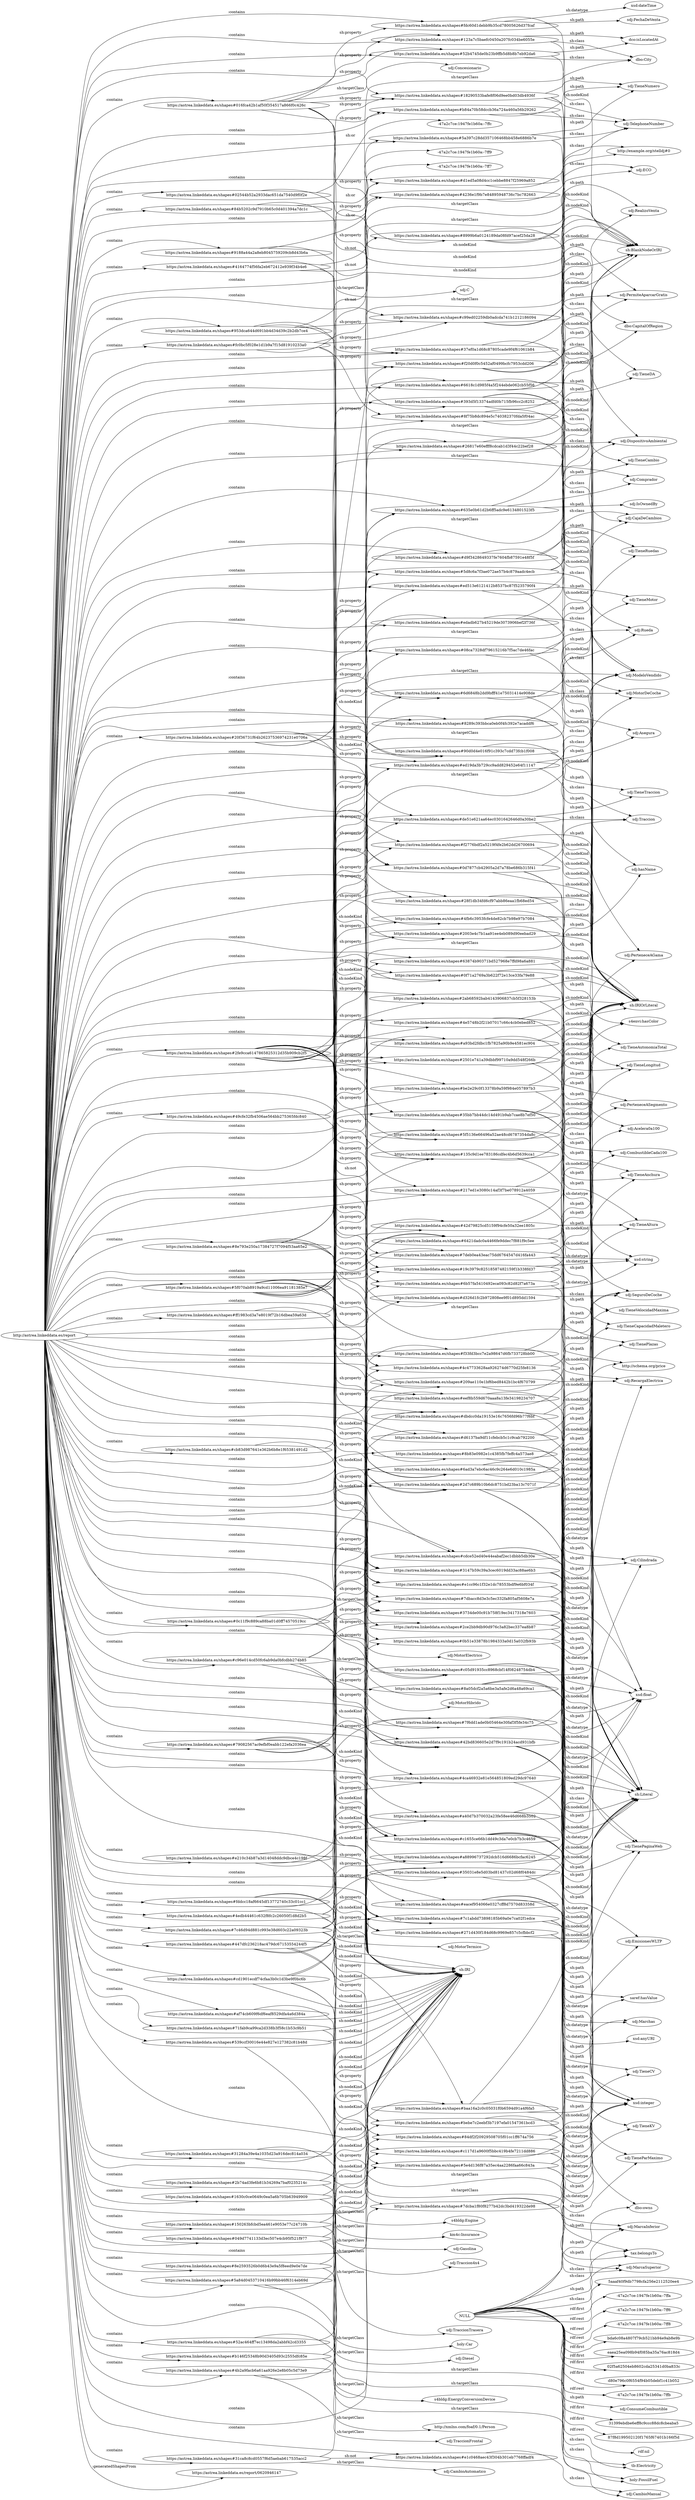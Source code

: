 digraph ar2dtool_diagram { 
rankdir=LR;
size="1501"
	"https://astrea.linkeddata.es/shapes#02544b52a2933dac651da7540d9f0f2e" -> "-47a2c7ce:1947fe1b60a:-7ffc" [ label = "sh:or" ];
	"https://astrea.linkeddata.es/shapes#02544b52a2933dac651da7540d9f0f2e" -> "sh:BlankNodeOrIRI" [ label = "sh:nodeKind" ];
	"https://astrea.linkeddata.es/shapes#016fca42b1af50f354517a866f0c426c" -> "https://astrea.linkeddata.es/shapes#123a7c5baefc0450a207fc034be6055e" [ label = "sh:property" ];
	"https://astrea.linkeddata.es/shapes#016fca42b1af50f354517a866f0c426c" -> "https://astrea.linkeddata.es/shapes#18290533bafe8f06d9ee0bd03db4936f" [ label = "sh:property" ];
	"https://astrea.linkeddata.es/shapes#016fca42b1af50f354517a866f0c426c" -> "https://astrea.linkeddata.es/shapes#393d5f13374adfd0b715fb96cc2c8252" [ label = "sh:property" ];
	"https://astrea.linkeddata.es/shapes#016fca42b1af50f354517a866f0c426c" -> "https://astrea.linkeddata.es/shapes#b84a70b58dccb36a724a460a56b29262" [ label = "sh:property" ];
	"https://astrea.linkeddata.es/shapes#016fca42b1af50f354517a866f0c426c" -> "sh:IRI" [ label = "sh:nodeKind" ];
	"https://astrea.linkeddata.es/shapes#016fca42b1af50f354517a866f0c426c" -> "sdj:Concesionario" [ label = "sh:targetClass" ];
	"https://astrea.linkeddata.es/shapes#016fca42b1af50f354517a866f0c426c" -> "https://astrea.linkeddata.es/shapes#52b4745de0b23b9ffb5d8b8b7eb92da6" [ label = "sh:property" ];
	"https://astrea.linkeddata.es/shapes#016fca42b1af50f354517a866f0c426c" -> "https://astrea.linkeddata.es/shapes#8999b6a0124189da08fd97acef25da28" [ label = "sh:property" ];
	"https://astrea.linkeddata.es/shapes#016fca42b1af50f354517a866f0c426c" -> "https://astrea.linkeddata.es/shapes#fdc60d1debb9b35cd78005626d37fcaf" [ label = "sh:property" ];
	"https://astrea.linkeddata.es/shapes#4c47733628aa926274d6770d25fe8136" -> "sdj:TieneAnchura" [ label = "sh:path" ];
	"https://astrea.linkeddata.es/shapes#4c47733628aa926274d6770d25fe8136" -> "sh:Literal" [ label = "sh:nodeKind" ];
	"https://astrea.linkeddata.es/shapes#4c47733628aa926274d6770d25fe8136" -> "xsd:float" [ label = "sh:datatype" ];
	"https://astrea.linkeddata.es/shapes#c99ed02259db0adcda741b1212186094" -> "sdj:PermiteAparcarGratis" [ label = "sh:path" ];
	"https://astrea.linkeddata.es/shapes#c99ed02259db0adcda741b1212186094" -> "sh:BlankNodeOrIRI" [ label = "sh:nodeKind" ];
	"https://astrea.linkeddata.es/shapes#c99ed02259db0adcda741b1212186094" -> "dbo:CapitalOfRegion" [ label = "sh:class" ];
	"https://astrea.linkeddata.es/shapes#8289c393bbca0eb0f4fc392e7acaddf6" -> "sdj:TieneTraccion" [ label = "sh:path" ];
	"https://astrea.linkeddata.es/shapes#8289c393bbca0eb0f4fc392e7acaddf6" -> "sh:BlankNodeOrIRI" [ label = "sh:nodeKind" ];
	"https://astrea.linkeddata.es/shapes#8289c393bbca0eb0f4fc392e7acaddf6" -> "sdj:Traccion" [ label = "sh:class" ];
	"https://astrea.linkeddata.es/shapes#63874b90371bd527968e7ffd98a6a881" -> "sdj:TieneLongitud" [ label = "sh:path" ];
	"https://astrea.linkeddata.es/shapes#63874b90371bd527968e7ffd98a6a881" -> "sh:IRIOrLiteral" [ label = "sh:nodeKind" ];
	"https://astrea.linkeddata.es/shapes#84b5202c9d7910b65c0d401394a7dc1c" -> "-47a2c7ce:1947fe1b60a:-7ff9" [ label = "sh:or" ];
	"https://astrea.linkeddata.es/shapes#84b5202c9d7910b65c0d401394a7dc1c" -> "sh:BlankNodeOrIRI" [ label = "sh:nodeKind" ];
	"https://astrea.linkeddata.es/shapes#a88996737292dcb516d6686bcfac6245" -> "sdj:TieneKV" [ label = "sh:path" ];
	"https://astrea.linkeddata.es/shapes#a88996737292dcb516d6686bcfac6245" -> "sh:IRIOrLiteral" [ label = "sh:nodeKind" ];
	"https://astrea.linkeddata.es/shapes#08ca7328df79615216b7f5ac7de46fac" -> "sdj:TieneRuedas" [ label = "sh:path" ];
	"https://astrea.linkeddata.es/shapes#08ca7328df79615216b7f5ac7de46fac" -> "sh:IRIOrLiteral" [ label = "sh:nodeKind" ];
	"https://astrea.linkeddata.es/shapes#08ca7328df79615216b7f5ac7de46fac" -> "sdj:Rueda" [ label = "sh:class" ];
	"https://astrea.linkeddata.es/shapes#8b83e0982e1c4385fb7feffc4a573ae8" -> "sdj:TieneAutonomiaTotal" [ label = "sh:path" ];
	"https://astrea.linkeddata.es/shapes#8b83e0982e1c4385fb7feffc4a573ae8" -> "sh:Literal" [ label = "sh:nodeKind" ];
	"https://astrea.linkeddata.es/shapes#8b83e0982e1c4385fb7feffc4a573ae8" -> "xsd:float" [ label = "sh:datatype" ];
	"https://astrea.linkeddata.es/shapes#123a7c5baefc0450a207fc034be6055e" -> "sh:BlankNodeOrIRI" [ label = "sh:nodeKind" ];
	"https://astrea.linkeddata.es/shapes#123a7c5baefc0450a207fc034be6055e" -> "dco:isLocatedAt" [ label = "sh:path" ];
	"https://astrea.linkeddata.es/shapes#123a7c5baefc0450a207fc034be6055e" -> "dbo:City" [ label = "sh:class" ];
	"https://astrea.linkeddata.es/shapes#90d0d4e016f91c393c7cdd73fcb1f008" -> "sdj:hasName" [ label = "sh:path" ];
	"https://astrea.linkeddata.es/shapes#90d0d4e016f91c393c7cdd73fcb1f008" -> "sh:IRIOrLiteral" [ label = "sh:nodeKind" ];
	"https://astrea.linkeddata.es/shapes#2501e741a39dbbf99710a9dd548f266b" -> "sdj:TieneAnchura" [ label = "sh:path" ];
	"https://astrea.linkeddata.es/shapes#2501e741a39dbbf99710a9dd548f266b" -> "sh:IRIOrLiteral" [ label = "sh:nodeKind" ];
	"https://astrea.linkeddata.es/shapes#5f070ab8919a9cd11006ea91181385e7" -> "https://astrea.linkeddata.es/shapes#a93bd2fdbc1fb7825a90b9e4581ec904" [ label = "sh:property" ];
	"https://astrea.linkeddata.es/shapes#5f070ab8919a9cd11006ea91181385e7" -> "https://astrea.linkeddata.es/shapes#2d7c689b10b6dc8751bd23ba13c7071f" [ label = "sh:property" ];
	"https://astrea.linkeddata.es/shapes#5f070ab8919a9cd11006ea91181385e7" -> "https://astrea.linkeddata.es/shapes#6ad3a7ebc6ac46c9c264e6d010c1985a" [ label = "sh:property" ];
	"https://astrea.linkeddata.es/shapes#5f070ab8919a9cd11006ea91181385e7" -> "https://astrea.linkeddata.es/shapes#42d79825cd5159f94cfe50a32ee1805c" [ label = "sh:property" ];
	"https://astrea.linkeddata.es/shapes#5f070ab8919a9cd11006ea91181385e7" -> "sh:IRI" [ label = "sh:nodeKind" ];
	"https://astrea.linkeddata.es/shapes#5f070ab8919a9cd11006ea91181385e7" -> "https://astrea.linkeddata.es/shapes#63874b90371bd527968e7ffd98a6a881" [ label = "sh:property" ];
	"https://astrea.linkeddata.es/shapes#5f070ab8919a9cd11006ea91181385e7" -> "https://astrea.linkeddata.es/shapes#4c47733628aa926274d6770d25fe8136" [ label = "sh:property" ];
	"https://astrea.linkeddata.es/shapes#5f070ab8919a9cd11006ea91181385e7" -> "sdj:Rueda" [ label = "sh:targetClass" ];
	"https://astrea.linkeddata.es/shapes#4fb6c3953fcfe4de82cb7b98e97b7084" -> "sdj:TieneAutonomiaTotal" [ label = "sh:path" ];
	"https://astrea.linkeddata.es/shapes#4fb6c3953fcfe4de82cb7b98e97b7084" -> "sh:IRIOrLiteral" [ label = "sh:nodeKind" ];
	"https://astrea.linkeddata.es/shapes#af74cb609f6df6eaf8529dfa4a6d384a" -> "s4bldg:Engine" [ label = "sh:targetClass" ];
	"https://astrea.linkeddata.es/shapes#af74cb609f6df6eaf8529dfa4a6d384a" -> "sh:IRI" [ label = "sh:nodeKind" ];
	"https://astrea.linkeddata.es/shapes#edadb627b45219de3073906bef2f736f" -> "sdj:Asegura" [ label = "sh:path" ];
	"https://astrea.linkeddata.es/shapes#edadb627b45219de3073906bef2f736f" -> "sh:BlankNodeOrIRI" [ label = "sh:nodeKind" ];
	"https://astrea.linkeddata.es/shapes#edadb627b45219de3073906bef2f736f" -> "sdj:ModeloVendido" [ label = "sh:class" ];
	"https://astrea.linkeddata.es/shapes#8f75b8dc894e5c740382370fda5f04ac" -> "sdj:PermiteAparcarGratis" [ label = "sh:path" ];
	"https://astrea.linkeddata.es/shapes#8f75b8dc894e5c740382370fda5f04ac" -> "sh:IRIOrLiteral" [ label = "sh:nodeKind" ];
	"https://astrea.linkeddata.es/shapes#eef8b559d670aaa8a13fe34198234707" -> "sdj:Cilindrada" [ label = "sh:path" ];
	"https://astrea.linkeddata.es/shapes#eef8b559d670aaa8a13fe34198234707" -> "sh:IRIOrLiteral" [ label = "sh:nodeKind" ];
	"https://astrea.linkeddata.es/shapes#28f1db34fd6cf97abb86eaa1fb68ed54" -> "s4envi:hasColor" [ label = "sh:path" ];
	"https://astrea.linkeddata.es/shapes#28f1db34fd6cf97abb86eaa1fb68ed54" -> "sh:IRIOrLiteral" [ label = "sh:nodeKind" ];
	"https://astrea.linkeddata.es/shapes#8e2593526b0d6b43e9a5f8eed9e0e7de" -> "sdj:CambioManual" [ label = "sh:targetClass" ];
	"https://astrea.linkeddata.es/shapes#8e2593526b0d6b43e9a5f8eed9e0e7de" -> "sh:IRI" [ label = "sh:nodeKind" ];
	"https://astrea.linkeddata.es/shapes#217ed1e3080c14af3f7be078912a4059" -> "sdj:TienePlazas" [ label = "sh:path" ];
	"https://astrea.linkeddata.es/shapes#217ed1e3080c14af3f7be078912a4059" -> "sh:IRIOrLiteral" [ label = "sh:nodeKind" ];
	"https://astrea.linkeddata.es/shapes#4236e1f9b7e84895948736c7bc782663" -> "sdj:ECO" [ label = "sh:class" ];
	"https://astrea.linkeddata.es/shapes#79082567ac9efbf0eabb122efa2036ea" -> "https://astrea.linkeddata.es/shapes#0b51e33878b1984333a0d15a032fb93b" [ label = "sh:property" ];
	"https://astrea.linkeddata.es/shapes#79082567ac9efbf0eabb122efa2036ea" -> "sdj:DispositivoAmbiental" [ label = "sh:targetClass" ];
	"https://astrea.linkeddata.es/shapes#79082567ac9efbf0eabb122efa2036ea" -> "sh:IRI" [ label = "sh:nodeKind" ];
	"https://astrea.linkeddata.es/shapes#79082567ac9efbf0eabb122efa2036ea" -> "https://astrea.linkeddata.es/shapes#7c1abdd73898185b69a0e7ca02f1edce" [ label = "sh:property" ];
	"https://astrea.linkeddata.es/shapes#79082567ac9efbf0eabb122efa2036ea" -> "https://astrea.linkeddata.es/shapes#dbdcc0da19153e16c7656fd96b77f6bf" [ label = "sh:property" ];
	"https://astrea.linkeddata.es/shapes#79082567ac9efbf0eabb122efa2036ea" -> "https://astrea.linkeddata.es/shapes#eacef954066e0327cff8d7570d83358d" [ label = "sh:property" ];
	"https://astrea.linkeddata.es/shapes#0d7877cb42905a2d7a78be686b315f41" -> "dbo:owns" [ label = "sh:path" ];
	"https://astrea.linkeddata.es/shapes#0d7877cb42905a2d7a78be686b315f41" -> "sh:IRIOrLiteral" [ label = "sh:nodeKind" ];
	"https://astrea.linkeddata.es/shapes#0d7877cb42905a2d7a78be686b315f41" -> "sdj:SeguroDeCoche" [ label = "sh:class" ];
	"https://astrea.linkeddata.es/shapes#0d7877cb42905a2d7a78be686b315f41" -> "sdj:ModeloVendido" [ label = "sh:class" ];
	"https://astrea.linkeddata.es/shapes#8999b6a0124189da08fd97acef25da28" -> "sdj:RealizoVenta" [ label = "sh:path" ];
	"https://astrea.linkeddata.es/shapes#8999b6a0124189da08fd97acef25da28" -> "sh:BlankNodeOrIRI" [ label = "sh:nodeKind" ];
	"https://astrea.linkeddata.es/shapes#8999b6a0124189da08fd97acef25da28" -> "sdj:ModeloVendido" [ label = "sh:class" ];
	"https://astrea.linkeddata.es/shapes#4ca46932e81e564851809ed29dc97640" -> "sdj:Marchas" [ label = "sh:path" ];
	"https://astrea.linkeddata.es/shapes#4ca46932e81e564851809ed29dc97640" -> "sh:IRIOrLiteral" [ label = "sh:nodeKind" ];
	"https://astrea.linkeddata.es/shapes#1630c0ce0649c0ea5a6b705b63949909" -> "holy:Car" [ label = "sh:targetClass" ];
	"https://astrea.linkeddata.es/shapes#1630c0ce0649c0ea5a6b705b63949909" -> "sh:IRI" [ label = "sh:nodeKind" ];
	"https://astrea.linkeddata.es/shapes#f2776bdf2a5219f4fe2b62dd26700694" -> "sdj:PerteneceAGama" [ label = "sh:path" ];
	"https://astrea.linkeddata.es/shapes#f2776bdf2a5219f4fe2b62dd26700694" -> "sh:IRIOrLiteral" [ label = "sh:nodeKind" ];
	"https://astrea.linkeddata.es/shapes#135c9d1ee783186cdfec4b6d5639cca1" -> "sdj:TieneCapacidadMaletero" [ label = "sh:path" ];
	"https://astrea.linkeddata.es/shapes#135c9d1ee783186cdfec4b6d5639cca1" -> "sh:IRIOrLiteral" [ label = "sh:nodeKind" ];
	"https://astrea.linkeddata.es/shapes#be2e29c0f13378b9a59f984e057897b3" -> "sdj:TieneAltura" [ label = "sh:path" ];
	"https://astrea.linkeddata.es/shapes#be2e29c0f13378b9a59f984e057897b3" -> "sh:IRIOrLiteral" [ label = "sh:nodeKind" ];
	"https://astrea.linkeddata.es/shapes#f33fd3bcc7e2a98647d6fb733728bb00" -> "sdj:RecargaElectrica" [ label = "sh:path" ];
	"https://astrea.linkeddata.es/shapes#f33fd3bcc7e2a98647d6fb733728bb00" -> "sh:IRIOrLiteral" [ label = "sh:nodeKind" ];
	"https://astrea.linkeddata.es/shapes#d9f3428649337fe7604fb87591e48f5f" -> "sdj:TieneCambio" [ label = "sh:path" ];
	"https://astrea.linkeddata.es/shapes#d9f3428649337fe7604fb87591e48f5f" -> "sh:IRIOrLiteral" [ label = "sh:nodeKind" ];
	"https://astrea.linkeddata.es/shapes#d9f3428649337fe7604fb87591e48f5f" -> "sdj:CajaDeCambios" [ label = "sh:class" ];
	"https://astrea.linkeddata.es/shapes#52b4745de0b23b9ffb5d8b8b7eb92da6" -> "dco:isLocatedAt" [ label = "sh:path" ];
	"https://astrea.linkeddata.es/shapes#52b4745de0b23b9ffb5d8b8b7eb92da6" -> "sh:IRIOrLiteral" [ label = "sh:nodeKind" ];
	"https://astrea.linkeddata.es/shapes#52b4745de0b23b9ffb5d8b8b7eb92da6" -> "dbo:City" [ label = "sh:class" ];
	"https://astrea.linkeddata.es/shapes#953dca644d691bb4d34d39c2b2db7ce4" -> "http://example.org/stelldj#0" [ label = "sh:targetClass" ];
	"https://astrea.linkeddata.es/shapes#953dca644d691bb4d34d39c2b2db7ce4" -> "https://astrea.linkeddata.es/shapes#c99ed02259db0adcda741b1212186094" [ label = "sh:property" ];
	"https://astrea.linkeddata.es/shapes#953dca644d691bb4d34d39c2b2db7ce4" -> "https://astrea.linkeddata.es/shapes#37ef0a1d68c87805cade9f4f61061b84" [ label = "sh:property" ];
	"https://astrea.linkeddata.es/shapes#953dca644d691bb4d34d39c2b2db7ce4" -> "sh:IRI" [ label = "sh:nodeKind" ];
	"https://astrea.linkeddata.es/shapes#6618c1d985f4a5f244ebde062cb55f56" -> "sdj:TieneCambio" [ label = "sh:path" ];
	"https://astrea.linkeddata.es/shapes#6618c1d985f4a5f244ebde062cb55f56" -> "sh:BlankNodeOrIRI" [ label = "sh:nodeKind" ];
	"https://astrea.linkeddata.es/shapes#6618c1d985f4a5f244ebde062cb55f56" -> "sdj:CajaDeCambios" [ label = "sh:class" ];
	"https://astrea.linkeddata.es/shapes#5f5136e66496a52ae48cd6787354da8c" -> "sdj:TieneVelocidadMaxima" [ label = "sh:path" ];
	"https://astrea.linkeddata.es/shapes#5f5136e66496a52ae48cd6787354da8c" -> "sh:IRIOrLiteral" [ label = "sh:nodeKind" ];
	"https://astrea.linkeddata.es/shapes#8a05dcf2a5a6be3a5afe2d6a48a69ca1" -> "sdj:TienePlazas" [ label = "sh:path" ];
	"https://astrea.linkeddata.es/shapes#8a05dcf2a5a6be3a5afe2d6a48a69ca1" -> "sh:Literal" [ label = "sh:nodeKind" ];
	"https://astrea.linkeddata.es/shapes#8a05dcf2a5a6be3a5afe2d6a48a69ca1" -> "xsd:integer" [ label = "sh:datatype" ];
	"https://astrea.linkeddata.es/shapes#ed19da3b729cc9add829452e64f11147" -> "sdj:Asegura" [ label = "sh:path" ];
	"https://astrea.linkeddata.es/shapes#ed19da3b729cc9add829452e64f11147" -> "sh:IRIOrLiteral" [ label = "sh:nodeKind" ];
	"https://astrea.linkeddata.es/shapes#ed19da3b729cc9add829452e64f11147" -> "sdj:ModeloVendido" [ label = "sh:class" ];
	"https://astrea.linkeddata.es/shapes#271d430f184d68c9969e857c5cfbbcf2" -> "sh:Literal" [ label = "sh:nodeKind" ];
	"https://astrea.linkeddata.es/shapes#271d430f184d68c9969e857c5cfbbcf2" -> "xsd:integer" [ label = "sh:datatype" ];
	"https://astrea.linkeddata.es/shapes#271d430f184d68c9969e857c5cfbbcf2" -> "saref:hasValue" [ label = "sh:path" ];
	"https://astrea.linkeddata.es/shapes#447dfc236218ac479dc67153554244f5" -> "sdj:MarcaSuperior" [ label = "sh:targetClass" ];
	"https://astrea.linkeddata.es/shapes#447dfc236218ac479dc67153554244f5" -> "https://astrea.linkeddata.es/shapes#2ce2bb9db90d976c3a82bec337ea8b87" [ label = "sh:property" ];
	"https://astrea.linkeddata.es/shapes#447dfc236218ac479dc67153554244f5" -> "https://astrea.linkeddata.es/shapes#7c1abdd73898185b69a0e7ca02f1edce" [ label = "sh:property" ];
	"https://astrea.linkeddata.es/shapes#447dfc236218ac479dc67153554244f5" -> "sh:IRI" [ label = "sh:nodeKind" ];
	"https://astrea.linkeddata.es/shapes#7c1abdd73898185b69a0e7ca02f1edce" -> "sdj:TienePaginaWeb" [ label = "sh:path" ];
	"https://astrea.linkeddata.es/shapes#7c1abdd73898185b69a0e7ca02f1edce" -> "sh:Literal" [ label = "sh:nodeKind" ];
	"https://astrea.linkeddata.es/shapes#7c1abdd73898185b69a0e7ca02f1edce" -> "xsd:anyURI" [ label = "sh:datatype" ];
	"https://astrea.linkeddata.es/shapes#bebe7c2eebf3b7197efa01547361bcd3" -> "sdj:TieneCV" [ label = "sh:path" ];
	"https://astrea.linkeddata.es/shapes#bebe7c2eebf3b7197efa01547361bcd3" -> "sh:Literal" [ label = "sh:nodeKind" ];
	"https://astrea.linkeddata.es/shapes#bebe7c2eebf3b7197efa01547361bcd3" -> "xsd:integer" [ label = "sh:datatype" ];
	"https://astrea.linkeddata.es/shapes#cdce52ed40e44eabaf2ec1dbbb5db30e" -> "sdj:Acelera0a100" [ label = "sh:path" ];
	"https://astrea.linkeddata.es/shapes#cdce52ed40e44eabaf2ec1dbbb5db30e" -> "sh:Literal" [ label = "sh:nodeKind" ];
	"https://astrea.linkeddata.es/shapes#cdce52ed40e44eabaf2ec1dbbb5db30e" -> "xsd:float" [ label = "sh:datatype" ];
	"https://astrea.linkeddata.es/shapes#ed513e6121412b8537bc87f5235790f4" -> "sdj:TieneMotor" [ label = "sh:path" ];
	"https://astrea.linkeddata.es/shapes#ed513e6121412b8537bc87f5235790f4" -> "sh:BlankNodeOrIRI" [ label = "sh:nodeKind" ];
	"https://astrea.linkeddata.es/shapes#ed513e6121412b8537bc87f5235790f4" -> "sdj:MotorDeCoche" [ label = "sh:class" ];
	"https://astrea.linkeddata.es/shapes#a93bd2fdbc1fb7825a90b9e4581ec904" -> "sdj:TieneAnchura" [ label = "sh:path" ];
	"https://astrea.linkeddata.es/shapes#a93bd2fdbc1fb7825a90b9e4581ec904" -> "sh:IRIOrLiteral" [ label = "sh:nodeKind" ];
	"https://astrea.linkeddata.es/shapes#2003e4c7b1aa91ee4eb089d90eebad29" -> "sdj:TieneLongitud" [ label = "sh:path" ];
	"https://astrea.linkeddata.es/shapes#2003e4c7b1aa91ee4eb089d90eebad29" -> "sh:IRIOrLiteral" [ label = "sh:nodeKind" ];
	"https://astrea.linkeddata.es/shapes#b84a70b58dccb36a724a460a56b29262" -> "sdj:TieneNumero" [ label = "sh:path" ];
	"https://astrea.linkeddata.es/shapes#b84a70b58dccb36a724a460a56b29262" -> "sh:IRIOrLiteral" [ label = "sh:nodeKind" ];
	"https://astrea.linkeddata.es/shapes#b84a70b58dccb36a724a460a56b29262" -> "sdj:TelephoneNumber" [ label = "sh:class" ];
	"https://astrea.linkeddata.es/shapes#35bb7bb44dc14d491b9ab7cae8b7ef50" -> "xsd:string" [ label = "sh:datatype" ];
	"https://astrea.linkeddata.es/shapes#35bb7bb44dc14d491b9ab7cae8b7ef50" -> "sdj:hasName" [ label = "sh:path" ];
	"https://astrea.linkeddata.es/shapes#35bb7bb44dc14d491b9ab7cae8b7ef50" -> "sh:Literal" [ label = "sh:nodeKind" ];
	"https://astrea.linkeddata.es/shapes#c117d1a9600f5bbc419b4fe7211dd886" -> "sdj:TieneParMaximo" [ label = "sh:path" ];
	"https://astrea.linkeddata.es/shapes#c117d1a9600f5bbc419b4fe7211dd886" -> "sh:Literal" [ label = "sh:nodeKind" ];
	"https://astrea.linkeddata.es/shapes#c117d1a9600f5bbc419b4fe7211dd886" -> "xsd:integer" [ label = "sh:datatype" ];
	"https://astrea.linkeddata.es/shapes#eacef954066e0327cff8d7570d83358d" -> "sdj:EmisionesWLTP" [ label = "sh:path" ];
	"https://astrea.linkeddata.es/shapes#eacef954066e0327cff8d7570d83358d" -> "sh:Literal" [ label = "sh:nodeKind" ];
	"https://astrea.linkeddata.es/shapes#eacef954066e0327cff8d7570d83358d" -> "xsd:integer" [ label = "sh:datatype" ];
	"https://astrea.linkeddata.es/shapes#049d7741133d3ec507e4cb95f521f977" -> "tb:Electricity" [ label = "sh:targetClass" ];
	"https://astrea.linkeddata.es/shapes#049d7741133d3ec507e4cb95f521f977" -> "sh:IRI" [ label = "sh:nodeKind" ];
	"https://astrea.linkeddata.es/shapes#e1cc96c1f32e1dc78553bdf9e6bf034f" -> "xsd:float" [ label = "sh:datatype" ];
	"https://astrea.linkeddata.es/shapes#e1cc96c1f32e1dc78553bdf9e6bf034f" -> "sh:Literal" [ label = "sh:nodeKind" ];
	"https://astrea.linkeddata.es/shapes#e1cc96c1f32e1dc78553bdf9e6bf034f" -> "http://schema.org/price" [ label = "sh:path" ];
	"https://astrea.linkeddata.es/shapes#635e0b61d2b6ff5adc9e6134801523f5" -> "sdj:IsOwnedBy" [ label = "sh:path" ];
	"https://astrea.linkeddata.es/shapes#635e0b61d2b6ff5adc9e6134801523f5" -> "sdj:Comprador" [ label = "sh:class" ];
	"https://astrea.linkeddata.es/shapes#635e0b61d2b6ff5adc9e6134801523f5" -> "sh:BlankNodeOrIRI" [ label = "sh:nodeKind" ];
	"https://astrea.linkeddata.es/shapes#20f36731f64b26237536974231e0706a" -> "https://astrea.linkeddata.es/shapes#90d0d4e016f91c393c7cdd73fcb1f008" [ label = "sh:property" ];
	"https://astrea.linkeddata.es/shapes#20f36731f64b26237536974231e0706a" -> "https://astrea.linkeddata.es/shapes#5a397c28dd357106468bb458e6886b7e" [ label = "sh:property" ];
	"https://astrea.linkeddata.es/shapes#20f36731f64b26237536974231e0706a" -> "sh:IRI" [ label = "sh:nodeKind" ];
	"https://astrea.linkeddata.es/shapes#20f36731f64b26237536974231e0706a" -> "https://astrea.linkeddata.es/shapes#0d7877cb42905a2d7a78be686b315f41" [ label = "sh:property" ];
	"https://astrea.linkeddata.es/shapes#20f36731f64b26237536974231e0706a" -> "https://astrea.linkeddata.es/shapes#35bb7bb44dc14d491b9ab7cae8b7ef50" [ label = "sh:property" ];
	"https://astrea.linkeddata.es/shapes#20f36731f64b26237536974231e0706a" -> "https://astrea.linkeddata.es/shapes#18290533bafe8f06d9ee0bd03db4936f" [ label = "sh:property" ];
	"https://astrea.linkeddata.es/shapes#20f36731f64b26237536974231e0706a" -> "sdj:Comprador" [ label = "sh:targetClass" ];
	"https://astrea.linkeddata.es/shapes#5a397c28dd357106468bb458e6886b7e" -> "sdj:TieneNumero" [ label = "sh:path" ];
	"https://astrea.linkeddata.es/shapes#5a397c28dd357106468bb458e6886b7e" -> "sh:IRIOrLiteral" [ label = "sh:nodeKind" ];
	"https://astrea.linkeddata.es/shapes#5a397c28dd357106468bb458e6886b7e" -> "sdj:TelephoneNumber" [ label = "sh:class" ];
	"https://astrea.linkeddata.es/shapes#cb83d987641e362b6b8e1f65381491d2" -> "sdj:Traccion" [ label = "sh:targetClass" ];
	"https://astrea.linkeddata.es/shapes#cb83d987641e362b6b8e1f65381491d2" -> "sh:IRI" [ label = "sh:nodeKind" ];
	"https://astrea.linkeddata.es/shapes#71fab9ca99ca2d338b3f58c1b53c9b51" -> "sh:IRI" [ label = "sh:nodeKind" ];
	"https://astrea.linkeddata.es/shapes#71fab9ca99ca2d338b3f58c1b53c9b51" -> "km4c:Insurance" [ label = "sh:targetClass" ];
	"https://astrea.linkeddata.es/shapes#18290533bafe8f06d9ee0bd03db4936f" -> "sh:BlankNodeOrIRI" [ label = "sh:nodeKind" ];
	"https://astrea.linkeddata.es/shapes#18290533bafe8f06d9ee0bd03db4936f" -> "sh:IRIOrLiteral" [ label = "sh:nodeKind" ];
	"https://astrea.linkeddata.es/shapes#18290533bafe8f06d9ee0bd03db4936f" -> "sdj:TieneNumero" [ label = "sh:path" ];
	"https://astrea.linkeddata.es/shapes#18290533bafe8f06d9ee0bd03db4936f" -> "sdj:TelephoneNumber" [ label = "sh:class" ];
	"https://astrea.linkeddata.es/shapes#4164774f56fa2eb672412e939f34b4e6" -> "sdj:C" [ label = "sh:targetClass" ];
	"https://astrea.linkeddata.es/shapes#4164774f56fa2eb672412e939f34b4e6" -> "https://astrea.linkeddata.es/shapes#d1ed5a08d4cc1cebbe8847f25969a852" [ label = "sh:not" ];
	"https://astrea.linkeddata.es/shapes#4164774f56fa2eb672412e939f34b4e6" -> "https://astrea.linkeddata.es/shapes#4236e1f9b7e84895948736c7bc782663" [ label = "sh:not" ];
	"https://astrea.linkeddata.es/shapes#4164774f56fa2eb672412e939f34b4e6" -> "sh:IRI" [ label = "sh:nodeKind" ];
	"https://astrea.linkeddata.es/shapes#4e5748b2f21b07017c66c4cb0ebed852" -> "sdj:CombustibleCada100" [ label = "sh:path" ];
	"https://astrea.linkeddata.es/shapes#4e5748b2f21b07017c66c4cb0ebed852" -> "sh:IRIOrLiteral" [ label = "sh:nodeKind" ];
	"https://astrea.linkeddata.es/shapes#fddcc18af6645df13772740c33c01cc1" -> "sdj:CajaDeCambios" [ label = "sh:targetClass" ];
	"https://astrea.linkeddata.es/shapes#fddcc18af6645df13772740c33c01cc1" -> "https://astrea.linkeddata.es/shapes#4ca46932e81e564851809ed29dc97640" [ label = "sh:property" ];
	"https://astrea.linkeddata.es/shapes#fddcc18af6645df13772740c33c01cc1" -> "https://astrea.linkeddata.es/shapes#baa16a2c0c05031f0b6594d91a4f6fa5" [ label = "sh:property" ];
	"https://astrea.linkeddata.es/shapes#fddcc18af6645df13772740c33c01cc1" -> "sh:IRI" [ label = "sh:nodeKind" ];
	"https://astrea.linkeddata.es/shapes#52ac464ff7ec13498da2abbf42cd3355" -> "holy:FossilFuel" [ label = "sh:targetClass" ];
	"https://astrea.linkeddata.es/shapes#52ac464ff7ec13498da2abbf42cd3355" -> "sh:IRI" [ label = "sh:nodeKind" ];
	"https://astrea.linkeddata.es/shapes#0f71a2769a3b622f72e13ce33fa79e88" -> "sdj:Acelera0a100" [ label = "sh:path" ];
	"https://astrea.linkeddata.es/shapes#0f71a2769a3b622f72e13ce33fa79e88" -> "sh:IRIOrLiteral" [ label = "sh:nodeKind" ];
	"https://astrea.linkeddata.es/shapes#b146f25348b90d3405d93c2555dfc85e" -> "sh:IRI" [ label = "sh:nodeKind" ];
	"https://astrea.linkeddata.es/shapes#b146f25348b90d3405d93c2555dfc85e" -> "http://xmlns.com/foaf/0.1/Person" [ label = "sh:targetClass" ];
	"https://astrea.linkeddata.es/shapes#6421dadc0a4466fe9ddec7f881f9c5ee" -> "http://schema.org/price" [ label = "sh:path" ];
	"https://astrea.linkeddata.es/shapes#6421dadc0a4466fe9ddec7f881f9c5ee" -> "sh:IRIOrLiteral" [ label = "sh:nodeKind" ];
	"https://astrea.linkeddata.es/shapes#d6137ba9df11cfebcb5c1c9cab792200" -> "sdj:Cilindrada" [ label = "sh:path" ];
	"https://astrea.linkeddata.es/shapes#d6137ba9df11cfebcb5c1c9cab792200" -> "sh:IRIOrLiteral" [ label = "sh:nodeKind" ];
	"https://astrea.linkeddata.es/shapes#f20d0f0c5452af0499bcfc7953cdd206" -> "sdj:TieneDA" [ label = "sh:path" ];
	"https://astrea.linkeddata.es/shapes#f20d0f0c5452af0499bcfc7953cdd206" -> "sh:BlankNodeOrIRI" [ label = "sh:nodeKind" ];
	"https://astrea.linkeddata.es/shapes#f20d0f0c5452af0499bcfc7953cdd206" -> "sdj:DispositivoAmbiental" [ label = "sh:class" ];
	"NULL" -> "5aaaf40f9db7798cfa256e2112520ee4" [ label = "rdf:first" ];
	"NULL" -> "tb:Electricity" [ label = "sh:class" ];
	"NULL" -> "-47a2c7ce:1947fe1b60a:-7ff8" [ label = "rdf:rest" ];
	"NULL" -> "dbo:owns" [ label = "sh:path" ];
	"NULL" -> "holy:FossilFuel" [ label = "sh:class" ];
	"NULL" -> "eaea25ea098b94f085ba35a76ac818d4" [ label = "rdf:first" ];
	"NULL" -> "tax:belongsTo" [ label = "sh:path" ];
	"NULL" -> "sdj:ModeloVendido" [ label = "sh:class" ];
	"NULL" -> "02f5a62504eb8602cda25341d0ba833c" [ label = "rdf:first" ];
	"NULL" -> "-47a2c7ce:1947fe1b60a:-7ffb" [ label = "rdf:rest" ];
	"NULL" -> "31399ebdbe6eff8c9ccc88dc8cbeaba5" [ label = "rdf:first" ];
	"NULL" -> "87f8d199502120f1765f67401b166f5d" [ label = "rdf:first" ];
	"NULL" -> "rdf:nil" [ label = "rdf:rest" ];
	"NULL" -> "sdj:MarcaSuperior" [ label = "sh:class" ];
	"NULL" -> "-47a2c7ce:1947fe1b60a:-7ffa" [ label = "rdf:rest" ];
	"NULL" -> "sdj:SeguroDeCoche" [ label = "sh:class" ];
	"NULL" -> "-47a2c7ce:1947fe1b60a:-7ff6" [ label = "rdf:rest" ];
	"NULL" -> "bda6c08a4807f79cb521bb94e9ab8e9b" [ label = "rdf:first" ];
	"NULL" -> "sdj:ConsumeCombustible" [ label = "sh:path" ];
	"NULL" -> "d80e796c0f6554f94b05debf1c41b052" [ label = "rdf:first" ];
	"NULL" -> "sdj:MarcaInferior" [ label = "sh:class" ];
	"https://astrea.linkeddata.es/shapes#5a84d0453710416b99bb46f6314eb69d" -> "s4bldg:EnergyConversionDevice" [ label = "sh:targetClass" ];
	"https://astrea.linkeddata.es/shapes#5a84d0453710416b99bb46f6314eb69d" -> "sh:IRI" [ label = "sh:nodeKind" ];
	"https://astrea.linkeddata.es/shapes#de51e621aa64ec0301642646d0a30be2" -> "sdj:TieneTraccion" [ label = "sh:path" ];
	"https://astrea.linkeddata.es/shapes#de51e621aa64ec0301642646d0a30be2" -> "sh:IRIOrLiteral" [ label = "sh:nodeKind" ];
	"https://astrea.linkeddata.es/shapes#de51e621aa64ec0301642646d0a30be2" -> "sdj:Traccion" [ label = "sh:class" ];
	"https://astrea.linkeddata.es/shapes#7f6dd1ade0b05464e30faf3f5fe34c75" -> "saref:hasValue" [ label = "sh:path" ];
	"https://astrea.linkeddata.es/shapes#7f6dd1ade0b05464e30faf3f5fe34c75" -> "sh:IRIOrLiteral" [ label = "sh:nodeKind" ];
	"https://astrea.linkeddata.es/shapes#6d6848b2dd9bfff41e75031414e908de" -> "sdj:TieneMotor" [ label = "sh:path" ];
	"https://astrea.linkeddata.es/shapes#6d6848b2dd9bfff41e75031414e908de" -> "sh:IRIOrLiteral" [ label = "sh:nodeKind" ];
	"https://astrea.linkeddata.es/shapes#6d6848b2dd9bfff41e75031414e908de" -> "sdj:MotorDeCoche" [ label = "sh:class" ];
	"https://astrea.linkeddata.es/shapes#37ef0a1d68c87805cade9f4f61061b84" -> "sdj:PermiteAparcarGratis" [ label = "sh:path" ];
	"https://astrea.linkeddata.es/shapes#37ef0a1d68c87805cade9f4f61061b84" -> "sh:IRIOrLiteral" [ label = "sh:nodeKind" ];
	"https://astrea.linkeddata.es/shapes#7dcba1f80f8277b42dc3bd419322de98" -> "tax:belongsTo" [ label = "sh:path" ];
	"https://astrea.linkeddata.es/shapes#7dcba1f80f8277b42dc3bd419322de98" -> "sh:IRIOrLiteral" [ label = "sh:nodeKind" ];
	"https://astrea.linkeddata.es/shapes#7dcba1f80f8277b42dc3bd419322de98" -> "sdj:MarcaSuperior" [ label = "sh:class" ];
	"https://astrea.linkeddata.es/shapes#2ab68592bab4143906837cb5f328153b" -> "sdj:PerteneceASegmento" [ label = "sh:path" ];
	"https://astrea.linkeddata.es/shapes#2ab68592bab4143906837cb5f328153b" -> "sh:IRIOrLiteral" [ label = "sh:nodeKind" ];
	"https://astrea.linkeddata.es/shapes#539ccf30016e44e827e127382c81b48d" -> "sdj:Gasolina" [ label = "sh:targetClass" ];
	"https://astrea.linkeddata.es/shapes#539ccf30016e44e827e127382c81b48d" -> "sh:IRI" [ label = "sh:nodeKind" ];
	"https://astrea.linkeddata.es/shapes#31284a39e4a1035d23a916dec814a034" -> "sdj:Traccion4x4" [ label = "sh:targetClass" ];
	"https://astrea.linkeddata.es/shapes#31284a39e4a1035d23a916dec814a034" -> "sh:IRI" [ label = "sh:nodeKind" ];
	"https://astrea.linkeddata.es/shapes#26817e60efff8cdcab1d3f44c22bef28" -> "sdj:TieneDA" [ label = "sh:path" ];
	"https://astrea.linkeddata.es/shapes#26817e60efff8cdcab1d3f44c22bef28" -> "sh:IRIOrLiteral" [ label = "sh:nodeKind" ];
	"https://astrea.linkeddata.es/shapes#26817e60efff8cdcab1d3f44c22bef28" -> "sdj:DispositivoAmbiental" [ label = "sh:class" ];
	"https://astrea.linkeddata.es/shapes#fdc60d1debb9b35cd78005626d37fcaf" -> "sdj:FechaDeVenta" [ label = "sh:path" ];
	"https://astrea.linkeddata.es/shapes#fdc60d1debb9b35cd78005626d37fcaf" -> "sh:Literal" [ label = "sh:nodeKind" ];
	"https://astrea.linkeddata.es/shapes#fdc60d1debb9b35cd78005626d37fcaf" -> "xsd:dateTime" [ label = "sh:datatype" ];
	"https://astrea.linkeddata.es/shapes#6b57fa5410492eca093c82d82f7a673a" -> "sdj:PerteneceAGama" [ label = "sh:path" ];
	"https://astrea.linkeddata.es/shapes#6b57fa5410492eca093c82d82f7a673a" -> "sh:Literal" [ label = "sh:nodeKind" ];
	"https://astrea.linkeddata.es/shapes#6b57fa5410492eca093c82d82f7a673a" -> "xsd:string" [ label = "sh:datatype" ];
	"https://astrea.linkeddata.es/shapes#e210c34b87a3d14048ddc9dbce4c198f" -> "sdj:TelephoneNumber" [ label = "sh:targetClass" ];
	"https://astrea.linkeddata.es/shapes#e210c34b87a3d14048ddc9dbce4c198f" -> "https://astrea.linkeddata.es/shapes#7f6dd1ade0b05464e30faf3f5fe34c75" [ label = "sh:property" ];
	"https://astrea.linkeddata.es/shapes#e210c34b87a3d14048ddc9dbce4c198f" -> "https://astrea.linkeddata.es/shapes#271d430f184d68c9969e857c5cfbbcf2" [ label = "sh:property" ];
	"https://astrea.linkeddata.es/shapes#e210c34b87a3d14048ddc9dbce4c198f" -> "sh:IRI" [ label = "sh:nodeKind" ];
	"https://astrea.linkeddata.es/shapes#35031e8e5d03bd81437c02d68f0484dc" -> "sdj:TieneParMaximo" [ label = "sh:path" ];
	"https://astrea.linkeddata.es/shapes#35031e8e5d03bd81437c02d68f0484dc" -> "sh:IRIOrLiteral" [ label = "sh:nodeKind" ];
	"https://astrea.linkeddata.es/shapes#19c3979c82518587482159f1b338fd37" -> "sdj:PerteneceASegmento" [ label = "sh:path" ];
	"https://astrea.linkeddata.es/shapes#19c3979c82518587482159f1b338fd37" -> "sh:Literal" [ label = "sh:nodeKind" ];
	"https://astrea.linkeddata.es/shapes#19c3979c82518587482159f1b338fd37" -> "xsd:string" [ label = "sh:datatype" ];
	"https://astrea.linkeddata.es/shapes#d326d1fc2b972808ee9f01d895dd1594" -> "sdj:SeguroDeCoche" [ label = "sh:class" ];
	"https://astrea.linkeddata.es/shapes#c05d91935cc8968cbf14f08248754db4" -> "sdj:TieneCapacidadMaletero" [ label = "sh:path" ];
	"https://astrea.linkeddata.es/shapes#c05d91935cc8968cbf14f08248754db4" -> "sh:Literal" [ label = "sh:nodeKind" ];
	"https://astrea.linkeddata.es/shapes#c05d91935cc8968cbf14f08248754db4" -> "xsd:integer" [ label = "sh:datatype" ];
	"https://astrea.linkeddata.es/shapes#2d7c689b10b6dc8751bd23ba13c7071f" -> "sdj:TieneAltura" [ label = "sh:path" ];
	"https://astrea.linkeddata.es/shapes#2d7c689b10b6dc8751bd23ba13c7071f" -> "sh:Literal" [ label = "sh:nodeKind" ];
	"https://astrea.linkeddata.es/shapes#2d7c689b10b6dc8751bd23ba13c7071f" -> "xsd:float" [ label = "sh:datatype" ];
	"https://astrea.linkeddata.es/shapes#ff1983cd3a7e8019f72b16dbea59a63d" -> "dbo:CapitalOfRegion" [ label = "sh:targetClass" ];
	"https://astrea.linkeddata.es/shapes#ff1983cd3a7e8019f72b16dbea59a63d" -> "sh:IRI" [ label = "sh:nodeKind" ];
	"https://astrea.linkeddata.es/shapes#2b74ad3fe6b81b34269a7baf0235214c" -> "sdj:TraccionTrasera" [ label = "sh:targetClass" ];
	"https://astrea.linkeddata.es/shapes#2b74ad3fe6b81b34269a7baf0235214c" -> "sh:IRI" [ label = "sh:nodeKind" ];
	"https://astrea.linkeddata.es/shapes#baa16a2c0c05031f0b6594d91a4f6fa5" -> "sdj:Marchas" [ label = "sh:path" ];
	"https://astrea.linkeddata.es/shapes#baa16a2c0c05031f0b6594d91a4f6fa5" -> "sh:Literal" [ label = "sh:nodeKind" ];
	"https://astrea.linkeddata.es/shapes#baa16a2c0c05031f0b6594d91a4f6fa5" -> "xsd:integer" [ label = "sh:datatype" ];
	"https://astrea.linkeddata.es/shapes#3147b59c39a3cec6019dd33ac88ae6b3" -> "sdj:CombustibleCada100" [ label = "sh:path" ];
	"https://astrea.linkeddata.es/shapes#3147b59c39a3cec6019dd33ac88ae6b3" -> "sh:Literal" [ label = "sh:nodeKind" ];
	"https://astrea.linkeddata.es/shapes#3147b59c39a3cec6019dd33ac88ae6b3" -> "xsd:float" [ label = "sh:datatype" ];
	"https://astrea.linkeddata.es/shapes#e1c0468aec43f304b301eb7768ffadf4" -> "sdj:CambioManual" [ label = "sh:class" ];
	"https://astrea.linkeddata.es/shapes#a40d7b370032a23fe58ee46d668b3502" -> "sdj:TieneCV" [ label = "sh:path" ];
	"https://astrea.linkeddata.es/shapes#a40d7b370032a23fe58ee46d668b3502" -> "sh:IRIOrLiteral" [ label = "sh:nodeKind" ];
	"http://astrea.linkeddata.es/report" -> "https://astrea.linkeddata.es/shapes#447dfc236218ac479dc67153554244f5" [ label = ":contains" ];
	"http://astrea.linkeddata.es/report" -> "https://astrea.linkeddata.es/shapes#6421dadc0a4466fe9ddec7f881f9c5ee" [ label = ":contains" ];
	"http://astrea.linkeddata.es/report" -> "https://astrea.linkeddata.es/shapes#e210c34b87a3d14048ddc9dbce4c198f" [ label = ":contains" ];
	"http://astrea.linkeddata.es/report" -> "https://astrea.linkeddata.es/shapes#baa16a2c0c05031f0b6594d91a4f6fa5" [ label = ":contains" ];
	"http://astrea.linkeddata.es/report" -> "https://astrea.linkeddata.es/shapes#5f070ab8919a9cd11006ea91181385e7" [ label = ":contains" ];
	"http://astrea.linkeddata.es/report" -> "https://astrea.linkeddata.es/shapes#c96e014cd50fc6ab9da0bfcdbb274b85" [ label = ":contains" ];
	"http://astrea.linkeddata.es/report" -> "https://astrea.linkeddata.es/shapes#fdc60d1debb9b35cd78005626d37fcaf" [ label = ":contains" ];
	"http://astrea.linkeddata.es/report" -> "https://astrea.linkeddata.es/shapes#4e5748b2f21b07017c66c4cb0ebed852" [ label = ":contains" ];
	"http://astrea.linkeddata.es/report" -> "https://astrea.linkeddata.es/shapes#cd1901ecdf74cfaa3b0c1d3be9f0bc6b" [ label = ":contains" ];
	"http://astrea.linkeddata.es/report" -> "https://astrea.linkeddata.es/shapes#539ccf30016e44e827e127382c81b48d" [ label = ":contains" ];
	"http://astrea.linkeddata.es/report" -> "https://astrea.linkeddata.es/shapes#28f1db34fd6cf97abb86eaa1fb68ed54" [ label = ":contains" ];
	"http://astrea.linkeddata.es/report" -> "https://astrea.linkeddata.es/shapes#2ab68592bab4143906837cb5f328153b" [ label = ":contains" ];
	"http://astrea.linkeddata.es/report" -> "https://astrea.linkeddata.es/shapes#6d6848b2dd9bfff41e75031414e908de" [ label = ":contains" ];
	"http://astrea.linkeddata.es/report" -> "https://astrea.linkeddata.es/shapes#217ed1e3080c14af3f7be078912a4059" [ label = ":contains" ];
	"http://astrea.linkeddata.es/report" -> "https://astrea.linkeddata.es/shapes#5e4d136f87a35ec4aa2286faa66c843a" [ label = ":contains" ];
	"http://astrea.linkeddata.es/report" -> "https://astrea.linkeddata.es/shapes#209ae110e1bf6bed8442b1bc4f670799" [ label = ":contains" ];
	"http://astrea.linkeddata.es/report" -> "https://astrea.linkeddata.es/shapes#0f71a2769a3b622f72e13ce33fa79e88" [ label = ":contains" ];
	"http://astrea.linkeddata.es/report" -> "https://astrea.linkeddata.es/shapes#8a05dcf2a5a6be3a5afe2d6a48a69ca1" [ label = ":contains" ];
	"http://astrea.linkeddata.es/report" -> "https://astrea.linkeddata.es/shapes#c05d91935cc8968cbf14f08248754db4" [ label = ":contains" ];
	"http://astrea.linkeddata.es/report" -> "https://astrea.linkeddata.es/shapes#8f75b8dc894e5c740382370fda5f04ac" [ label = ":contains" ];
	"http://astrea.linkeddata.es/report" -> "https://astrea.linkeddata.es/shapes#79082567ac9efbf0eabb122efa2036ea" [ label = ":contains" ];
	"http://astrea.linkeddata.es/report" -> "https://astrea.linkeddata.es/shapes#19c3979c82518587482159f1b338fd37" [ label = ":contains" ];
	"http://astrea.linkeddata.es/report" -> "https://astrea.linkeddata.es/shapes#20f36731f64b26237536974231e0706a" [ label = ":contains" ];
	"http://astrea.linkeddata.es/report" -> "https://astrea.linkeddata.es/shapes#e1cc96c1f32e1dc78553bdf9e6bf034f" [ label = ":contains" ];
	"http://astrea.linkeddata.es/report" -> "https://astrea.linkeddata.es/shapes#0c11f9c889ca88ba01d0ff74570519cc" [ label = ":contains" ];
	"http://astrea.linkeddata.es/report" -> "https://astrea.linkeddata.es/shapes#7deb0ea43eac75dd6764547d416fa443" [ label = ":contains" ];
	"http://astrea.linkeddata.es/report" -> "https://astrea.linkeddata.es/shapes#1630c0ce0649c0ea5a6b705b63949909" [ label = ":contains" ];
	"http://astrea.linkeddata.es/report" -> "https://astrea.linkeddata.es/shapes#26817e60efff8cdcab1d3f44c22bef28" [ label = ":contains" ];
	"http://astrea.linkeddata.es/report" -> "https://astrea.linkeddata.es/shapes#c1655ce66b1dd49c3da7e0cb7b3c4659" [ label = ":contains" ];
	"http://astrea.linkeddata.es/report" -> "https://astrea.linkeddata.es/shapes#cb83d987641e362b6b8e1f65381491d2" [ label = ":contains" ];
	"http://astrea.linkeddata.es/report" -> "https://astrea.linkeddata.es/shapes#3147b59c39a3cec6019dd33ac88ae6b3" [ label = ":contains" ];
	"http://astrea.linkeddata.es/report" -> "https://astrea.linkeddata.es/shapes#4c47733628aa926274d6770d25fe8136" [ label = ":contains" ];
	"http://astrea.linkeddata.es/report" -> "https://astrea.linkeddata.es/shapes#71fab9ca99ca2d338b3f58c1b53c9b51" [ label = ":contains" ];
	"http://astrea.linkeddata.es/report" -> "https://astrea.linkeddata.es/shapes#be2e29c0f13378b9a59f984e057897b3" [ label = ":contains" ];
	"http://astrea.linkeddata.es/report" -> "https://astrea.linkeddata.es/shapes#e1c0468aec43f304b301eb7768ffadf4" [ label = ":contains" ];
	"http://astrea.linkeddata.es/report" -> "https://astrea.linkeddata.es/shapes#6b57fa5410492eca093c82d82f7a673a" [ label = ":contains" ];
	"http://astrea.linkeddata.es/report" -> "https://astrea.linkeddata.es/shapes#7dbacc8d3e3c5ec332fa805af5608e7a" [ label = ":contains" ];
	"http://astrea.linkeddata.es/report" -> "https://astrea.linkeddata.es/shapes#ff1983cd3a7e8019f72b16dbea59a63d" [ label = ":contains" ];
	"http://astrea.linkeddata.es/report" -> "https://astrea.linkeddata.es/shapes#02544b52a2933dac651da7540d9f0f2e" [ label = ":contains" ];
	"http://astrea.linkeddata.es/report" -> "https://astrea.linkeddata.es/shapes#5d8c6a7f3ae072ae57b4c879aadc4ecb" [ label = ":contains" ];
	"http://astrea.linkeddata.es/report" -> "https://astrea.linkeddata.es/shapes#d1ed5a08d4cc1cebbe8847f25969a852" [ label = ":contains" ];
	"http://astrea.linkeddata.es/report" -> "https://astrea.linkeddata.es/shapes#7c1abdd73898185b69a0e7ca02f1edce" [ label = ":contains" ];
	"http://astrea.linkeddata.es/report" -> "https://astrea.linkeddata.es/shapes#f20d0f0c5452af0499bcfc7953cdd206" [ label = ":contains" ];
	"http://astrea.linkeddata.es/report" -> "https://astrea.linkeddata.es/shapes#8b83e0982e1c4385fb7feffc4a573ae8" [ label = ":contains" ];
	"http://astrea.linkeddata.es/report" -> "https://astrea.linkeddata.es/shapes#7dcba1f80f8277b42dc3bd419322de98" [ label = ":contains" ];
	"http://astrea.linkeddata.es/report" -> "https://astrea.linkeddata.es/shapes#8289c393bbca0eb0f4fc392e7acaddf6" [ label = ":contains" ];
	"http://astrea.linkeddata.es/report" -> "https://astrea.linkeddata.es/shapes#6ad3a7ebc6ac46c9c264e6d010c1985a" [ label = ":contains" ];
	"http://astrea.linkeddata.es/report" -> "https://astrea.linkeddata.es/shapes#b84a70b58dccb36a724a460a56b29262" [ label = ":contains" ];
	"http://astrea.linkeddata.es/report" -> "https://astrea.linkeddata.es/shapes#af74cb609f6df6eaf8529dfa4a6d384a" [ label = ":contains" ];
	"http://astrea.linkeddata.es/report" -> "https://astrea.linkeddata.es/shapes#eacef954066e0327cff8d7570d83358d" [ label = ":contains" ];
	"http://astrea.linkeddata.es/report" -> "https://astrea.linkeddata.es/shapes#52b4745de0b23b9ffb5d8b8b7eb92da6" [ label = ":contains" ];
	"http://astrea.linkeddata.es/report" -> "https://astrea.linkeddata.es/shapes#5f5136e66496a52ae48cd6787354da8c" [ label = ":contains" ];
	"http://astrea.linkeddata.es/report" -> "https://astrea.linkeddata.es/shapes#08ca7328df79615216b7f5ac7de46fac" [ label = ":contains" ];
	"http://astrea.linkeddata.es/report" -> "https://astrea.linkeddata.es/shapes#635e0b61d2b6ff5adc9e6134801523f5" [ label = ":contains" ];
	"http://astrea.linkeddata.es/report" -> "https://astrea.linkeddata.es/shapes#fc0bc5f028e1d1b9a7f15d81910233a0" [ label = ":contains" ];
	"http://astrea.linkeddata.es/report" -> "https://astrea.linkeddata.es/shapes#f2776bdf2a5219f4fe2b62dd26700694" [ label = ":contains" ];
	"http://astrea.linkeddata.es/report" -> "https://astrea.linkeddata.es/shapes#bebe7c2eebf3b7197efa01547361bcd3" [ label = ":contains" ];
	"http://astrea.linkeddata.es/report" -> "https://astrea.linkeddata.es/shapes#52ac464ff7ec13498da2abbf42cd3355" [ label = ":contains" ];
	"http://astrea.linkeddata.es/report" -> "https://astrea.linkeddata.es/shapes#7c46d94d881c993e38d603c22a09323b" [ label = ":contains" ];
	"http://astrea.linkeddata.es/report" -> "https://astrea.linkeddata.es/shapes#2d7c689b10b6dc8751bd23ba13c7071f" [ label = ":contains" ];
	"http://astrea.linkeddata.es/report" -> "https://astrea.linkeddata.es/shapes#31284a39e4a1035d23a916dec814a034" [ label = ":contains" ];
	"http://astrea.linkeddata.es/report" -> "https://astrea.linkeddata.es/shapes#c99ed02259db0adcda741b1212186094" [ label = ":contains" ];
	"http://astrea.linkeddata.es/report" -> "https://astrea.linkeddata.es/shapes#5a84d0453710416b99bb46f6314eb69d" [ label = ":contains" ];
	"http://astrea.linkeddata.es/report" -> "https://astrea.linkeddata.es/shapes#049d7741133d3ec507e4cb95f521f977" [ label = ":contains" ];
	"http://astrea.linkeddata.es/report" -> "https://astrea.linkeddata.es/shapes#c117d1a9600f5bbc419b4fe7211dd886" [ label = ":contains" ];
	"http://astrea.linkeddata.es/report" -> "https://astrea.linkeddata.es/shapes#4edb44461c632f8fc2c26050f1d8d2b5" [ label = ":contains" ];
	"http://astrea.linkeddata.es/report" -> "https://astrea.linkeddata.es/shapes#42d79825cd5159f94cfe50a32ee1805c" [ label = ":contains" ];
	"http://astrea.linkeddata.es/report" -> "https://astrea.linkeddata.es/shapes#2fe9cca6147865825312d35b909cb2f5" [ label = ":contains" ];
	"http://astrea.linkeddata.es/report" -> "https://astrea.linkeddata.es/shapes#123a7c5baefc0450a207fc034be6055e" [ label = ":contains" ];
	"http://astrea.linkeddata.es/report" -> "https://astrea.linkeddata.es/shapes#8999b6a0124189da08fd97acef25da28" [ label = ":contains" ];
	"http://astrea.linkeddata.es/report" -> "https://astrea.linkeddata.es/shapes#fddcc18af6645df13772740c33c01cc1" [ label = ":contains" ];
	"http://astrea.linkeddata.es/report" -> "https://astrea.linkeddata.es/shapes#016fca42b1af50f354517a866f0c426c" [ label = ":contains" ];
	"http://astrea.linkeddata.es/report" -> "https://astrea.linkeddata.es/shapes#5a397c28dd357106468bb458e6886b7e" [ label = ":contains" ];
	"http://astrea.linkeddata.es/report" -> "https://astrea.linkeddata.es/shapes#150263bfcbd5ea461e9053e77c24710b" [ label = ":contains" ];
	"http://astrea.linkeddata.es/report" -> "https://astrea.linkeddata.es/shapes#18290533bafe8f06d9ee0bd03db4936f" [ label = ":contains" ];
	"http://astrea.linkeddata.es/report" -> "https://astrea.linkeddata.es/shapes#9188a44a2a8eb8045759209cb8d43b6a" [ label = ":contains" ];
	"http://astrea.linkeddata.es/report" -> "https://astrea.linkeddata.es/shapes#4ca46932e81e564851809ed29dc97640" [ label = ":contains" ];
	"http://astrea.linkeddata.es/report" -> "https://astrea.linkeddata.es/shapes#31ca8c8cd0557f6d5aebab617535acc2" [ label = ":contains" ];
	"http://astrea.linkeddata.es/report" -> "https://astrea.linkeddata.es/shapes#0b51e33878b1984333a0d15a032fb93b" [ label = ":contains" ];
	"http://astrea.linkeddata.es/report" -> "https://astrea.linkeddata.es/shapes#393d5f13374adfd0b715fb96cc2c8252" [ label = ":contains" ];
	"http://astrea.linkeddata.es/report" -> "https://astrea.linkeddata.es/shapes#a88996737292dcb516d6686bcfac6245" [ label = ":contains" ];
	"http://astrea.linkeddata.es/report" -> "https://astrea.linkeddata.es/shapes#cdce52ed40e44eabaf2ec1dbbb5db30e" [ label = ":contains" ];
	"http://astrea.linkeddata.es/report" -> "https://astrea.linkeddata.es/shapes#de51e621aa64ec0301642646d0a30be2" [ label = ":contains" ];
	"http://astrea.linkeddata.es/report" -> "https://astrea.linkeddata.es/shapes#dbdcc0da19153e16c7656fd96b77f6bf" [ label = ":contains" ];
	"http://astrea.linkeddata.es/report" -> "https://astrea.linkeddata.es/shapes#8e2593526b0d6b43e9a5f8eed9e0e7de" [ label = ":contains" ];
	"http://astrea.linkeddata.es/report" -> "https://astrea.linkeddata.es/shapes#2b74ad3fe6b81b34269a7baf0235214c" [ label = ":contains" ];
	"http://astrea.linkeddata.es/report" -> "https://astrea.linkeddata.es/shapes#d6137ba9df11cfebcb5c1c9cab792200" [ label = ":contains" ];
	"http://astrea.linkeddata.es/report" -> "https://astrea.linkeddata.es/shapes#2501e741a39dbbf99710a9dd548f266b" [ label = ":contains" ];
	"http://astrea.linkeddata.es/report" -> "https://astrea.linkeddata.es/shapes#84b5202c9d7910b65c0d401394a7dc1c" [ label = ":contains" ];
	"http://astrea.linkeddata.es/report" -> "https://astrea.linkeddata.es/shapes#4fb6c3953fcfe4de82cb7b98e97b7084" [ label = ":contains" ];
	"http://astrea.linkeddata.es/report" -> "https://astrea.linkeddata.es/shapes#42bd836605e2d7f9c191b24acd931bfb" [ label = ":contains" ];
	"http://astrea.linkeddata.es/report" -> "https://astrea.linkeddata.es/shapes#35bb7bb44dc14d491b9ab7cae8b7ef50" [ label = ":contains" ];
	"http://astrea.linkeddata.es/report" -> "https://astrea.linkeddata.es/shapes#2003e4c7b1aa91ee4eb089d90eebad29" [ label = ":contains" ];
	"http://astrea.linkeddata.es/report" -> "https://astrea.linkeddata.es/shapes#953dca644d691bb4d34d39c2b2db7ce4" [ label = ":contains" ];
	"http://astrea.linkeddata.es/report" -> "https://astrea.linkeddata.es/shapes#0d7877cb42905a2d7a78be686b315f41" [ label = ":contains" ];
	"http://astrea.linkeddata.es/report" -> "https://astrea.linkeddata.es/shapes#ed513e6121412b8537bc87f5235790f4" [ label = ":contains" ];
	"http://astrea.linkeddata.es/report" -> "https://astrea.linkeddata.es/shapes#8e793e250a17384727f7094f53aa65e2" [ label = ":contains" ];
	"http://astrea.linkeddata.es/report" -> "https://astrea.linkeddata.es/shapes#f33fd3bcc7e2a98647d6fb733728bb00" [ label = ":contains" ];
	"http://astrea.linkeddata.es/report" -> "https://astrea.linkeddata.es/shapes#37ef0a1d68c87805cade9f4f61061b84" [ label = ":contains" ];
	"http://astrea.linkeddata.es/report" -> "https://astrea.linkeddata.es/shapes#271d430f184d68c9969e857c5cfbbcf2" [ label = ":contains" ];
	"http://astrea.linkeddata.es/report" -> "https://astrea.linkeddata.es/shapes#ed19da3b729cc9add829452e64f11147" [ label = ":contains" ];
	"http://astrea.linkeddata.es/report" -> "https://astrea.linkeddata.es/shapes#b146f25348b90d3405d93c2555dfc85e" [ label = ":contains" ];
	"http://astrea.linkeddata.es/report" -> "https://astrea.linkeddata.es/shapes#edadb627b45219de3073906bef2f736f" [ label = ":contains" ];
	"http://astrea.linkeddata.es/report" -> "https://astrea.linkeddata.es/shapes#d326d1fc2b972808ee9f01d895dd1594" [ label = ":contains" ];
	"http://astrea.linkeddata.es/report" -> "https://astrea.linkeddata.es/shapes#4b2a9facb6a61aa926e2e8b05c5d73e9" [ label = ":contains" ];
	"http://astrea.linkeddata.es/report" -> "https://astrea.linkeddata.es/shapes#eef8b559d670aaa8a13fe34198234707" [ label = ":contains" ];
	"http://astrea.linkeddata.es/report" -> "https://astrea.linkeddata.es/shapes#d9f3428649337fe7604fb87591e48f5f" [ label = ":contains" ];
	"http://astrea.linkeddata.es/report" -> "https://astrea.linkeddata.es/shapes#84df2f20929508705f01cc1ff674a756" [ label = ":contains" ];
	"http://astrea.linkeddata.es/report" -> "https://astrea.linkeddata.es/shapes#a40d7b370032a23fe58ee46d668b3502" [ label = ":contains" ];
	"http://astrea.linkeddata.es/report" -> "https://astrea.linkeddata.es/shapes#135c9d1ee783186cdfec4b6d5639cca1" [ label = ":contains" ];
	"http://astrea.linkeddata.es/report" -> "https://astrea.linkeddata.es/shapes#6618c1d985f4a5f244ebde062cb55f56" [ label = ":contains" ];
	"http://astrea.linkeddata.es/report" -> "https://astrea.linkeddata.es/shapes#3734de00c91b758f19ec3417318e7603" [ label = ":contains" ];
	"http://astrea.linkeddata.es/report" -> "https://astrea.linkeddata.es/shapes#4236e1f9b7e84895948736c7bc782663" [ label = ":contains" ];
	"http://astrea.linkeddata.es/report" -> "https://astrea.linkeddata.es/report/0620946147" [ label = ":generatedShapesFrom" ];
	"http://astrea.linkeddata.es/report" -> "https://astrea.linkeddata.es/shapes#35031e8e5d03bd81437c02d68f0484dc" [ label = ":contains" ];
	"http://astrea.linkeddata.es/report" -> "https://astrea.linkeddata.es/shapes#49cfe32fb4506ae564bb275365fdc840" [ label = ":contains" ];
	"http://astrea.linkeddata.es/report" -> "https://astrea.linkeddata.es/shapes#7f6dd1ade0b05464e30faf3f5fe34c75" [ label = ":contains" ];
	"http://astrea.linkeddata.es/report" -> "https://astrea.linkeddata.es/shapes#2ce2bb9db90d976c3a82bec337ea8b87" [ label = ":contains" ];
	"http://astrea.linkeddata.es/report" -> "https://astrea.linkeddata.es/shapes#4164774f56fa2eb672412e939f34b4e6" [ label = ":contains" ];
	"http://astrea.linkeddata.es/report" -> "https://astrea.linkeddata.es/shapes#a93bd2fdbc1fb7825a90b9e4581ec904" [ label = ":contains" ];
	"http://astrea.linkeddata.es/report" -> "https://astrea.linkeddata.es/shapes#63874b90371bd527968e7ffd98a6a881" [ label = ":contains" ];
	"http://astrea.linkeddata.es/report" -> "https://astrea.linkeddata.es/shapes#90d0d4e016f91c393c7cdd73fcb1f008" [ label = ":contains" ];
	"https://astrea.linkeddata.es/shapes#42bd836605e2d7f9c191b24acd931bfb" -> "sdj:RecargaElectrica" [ label = "sh:path" ];
	"https://astrea.linkeddata.es/shapes#42bd836605e2d7f9c191b24acd931bfb" -> "sh:Literal" [ label = "sh:nodeKind" ];
	"https://astrea.linkeddata.es/shapes#42bd836605e2d7f9c191b24acd931bfb" -> "xsd:float" [ label = "sh:datatype" ];
	"https://astrea.linkeddata.es/shapes#31ca8c8cd0557f6d5aebab617535acc2" -> "sdj:CambioAutomatico" [ label = "sh:targetClass" ];
	"https://astrea.linkeddata.es/shapes#31ca8c8cd0557f6d5aebab617535acc2" -> "https://astrea.linkeddata.es/shapes#e1c0468aec43f304b301eb7768ffadf4" [ label = "sh:not" ];
	"https://astrea.linkeddata.es/shapes#31ca8c8cd0557f6d5aebab617535acc2" -> "sh:IRI" [ label = "sh:nodeKind" ];
	"https://astrea.linkeddata.es/shapes#7c46d94d881c993e38d603c22a09323b" -> "https://astrea.linkeddata.es/shapes#c117d1a9600f5bbc419b4fe7211dd886" [ label = "sh:property" ];
	"https://astrea.linkeddata.es/shapes#7c46d94d881c993e38d603c22a09323b" -> "https://astrea.linkeddata.es/shapes#a40d7b370032a23fe58ee46d668b3502" [ label = "sh:property" ];
	"https://astrea.linkeddata.es/shapes#7c46d94d881c993e38d603c22a09323b" -> "https://astrea.linkeddata.es/shapes#35031e8e5d03bd81437c02d68f0484dc" [ label = "sh:property" ];
	"https://astrea.linkeddata.es/shapes#7c46d94d881c993e38d603c22a09323b" -> "https://astrea.linkeddata.es/shapes#bebe7c2eebf3b7197efa01547361bcd3" [ label = "sh:property" ];
	"https://astrea.linkeddata.es/shapes#7c46d94d881c993e38d603c22a09323b" -> "https://astrea.linkeddata.es/shapes#a88996737292dcb516d6686bcfac6245" [ label = "sh:property" ];
	"https://astrea.linkeddata.es/shapes#7c46d94d881c993e38d603c22a09323b" -> "sdj:MotorDeCoche" [ label = "sh:targetClass" ];
	"https://astrea.linkeddata.es/shapes#7c46d94d881c993e38d603c22a09323b" -> "https://astrea.linkeddata.es/shapes#84df2f20929508705f01cc1ff674a756" [ label = "sh:property" ];
	"https://astrea.linkeddata.es/shapes#7c46d94d881c993e38d603c22a09323b" -> "sh:IRI" [ label = "sh:nodeKind" ];
	"https://astrea.linkeddata.es/shapes#150263bfcbd5ea461e9053e77c24710b" -> "sdj:Diesel" [ label = "sh:targetClass" ];
	"https://astrea.linkeddata.es/shapes#150263bfcbd5ea461e9053e77c24710b" -> "sh:IRI" [ label = "sh:nodeKind" ];
	"https://astrea.linkeddata.es/shapes#8e793e250a17384727f7094f53aa65e2" -> "https://astrea.linkeddata.es/shapes#e1cc96c1f32e1dc78553bdf9e6bf034f" [ label = "sh:property" ];
	"https://astrea.linkeddata.es/shapes#8e793e250a17384727f7094f53aa65e2" -> "https://astrea.linkeddata.es/shapes#635e0b61d2b6ff5adc9e6134801523f5" [ label = "sh:property" ];
	"https://astrea.linkeddata.es/shapes#8e793e250a17384727f7094f53aa65e2" -> "https://astrea.linkeddata.es/shapes#ed19da3b729cc9add829452e64f11147" [ label = "sh:property" ];
	"https://astrea.linkeddata.es/shapes#8e793e250a17384727f7094f53aa65e2" -> "https://astrea.linkeddata.es/shapes#edadb627b45219de3073906bef2f736f" [ label = "sh:property" ];
	"https://astrea.linkeddata.es/shapes#8e793e250a17384727f7094f53aa65e2" -> "sdj:SeguroDeCoche" [ label = "sh:targetClass" ];
	"https://astrea.linkeddata.es/shapes#8e793e250a17384727f7094f53aa65e2" -> "https://astrea.linkeddata.es/shapes#6421dadc0a4466fe9ddec7f881f9c5ee" [ label = "sh:property" ];
	"https://astrea.linkeddata.es/shapes#8e793e250a17384727f7094f53aa65e2" -> "sh:IRI" [ label = "sh:nodeKind" ];
	"https://astrea.linkeddata.es/shapes#5d8c6a7f3ae072ae57b4c879aadc4ecb" -> "sdj:TieneRuedas" [ label = "sh:path" ];
	"https://astrea.linkeddata.es/shapes#5d8c6a7f3ae072ae57b4c879aadc4ecb" -> "sh:BlankNodeOrIRI" [ label = "sh:nodeKind" ];
	"https://astrea.linkeddata.es/shapes#5d8c6a7f3ae072ae57b4c879aadc4ecb" -> "sdj:Rueda" [ label = "sh:class" ];
	"https://astrea.linkeddata.es/shapes#4edb44461c632f8fc2c26050f1d8d2b5" -> "sdj:MotorTermico" [ label = "sh:targetClass" ];
	"https://astrea.linkeddata.es/shapes#4edb44461c632f8fc2c26050f1d8d2b5" -> "https://astrea.linkeddata.es/shapes#d6137ba9df11cfebcb5c1c9cab792200" [ label = "sh:property" ];
	"https://astrea.linkeddata.es/shapes#4edb44461c632f8fc2c26050f1d8d2b5" -> "https://astrea.linkeddata.es/shapes#c1655ce66b1dd49c3da7e0cb7b3c4659" [ label = "sh:property" ];
	"https://astrea.linkeddata.es/shapes#4edb44461c632f8fc2c26050f1d8d2b5" -> "sh:IRI" [ label = "sh:nodeKind" ];
	"https://astrea.linkeddata.es/shapes#9188a44a2a8eb8045759209cb8d43b6a" -> "-47a2c7ce:1947fe1b60a:-7ff7" [ label = "sh:or" ];
	"https://astrea.linkeddata.es/shapes#9188a44a2a8eb8045759209cb8d43b6a" -> "sh:BlankNodeOrIRI" [ label = "sh:nodeKind" ];
	"https://astrea.linkeddata.es/shapes#7deb0ea43eac75dd6764547d416fa443" -> "xsd:string" [ label = "sh:datatype" ];
	"https://astrea.linkeddata.es/shapes#7deb0ea43eac75dd6764547d416fa443" -> "s4envi:hasColor" [ label = "sh:path" ];
	"https://astrea.linkeddata.es/shapes#7deb0ea43eac75dd6764547d416fa443" -> "sh:Literal" [ label = "sh:nodeKind" ];
	"https://astrea.linkeddata.es/shapes#6ad3a7ebc6ac46c9c264e6d010c1985a" -> "sdj:TieneLongitud" [ label = "sh:path" ];
	"https://astrea.linkeddata.es/shapes#6ad3a7ebc6ac46c9c264e6d010c1985a" -> "sh:Literal" [ label = "sh:nodeKind" ];
	"https://astrea.linkeddata.es/shapes#6ad3a7ebc6ac46c9c264e6d010c1985a" -> "xsd:float" [ label = "sh:datatype" ];
	"https://astrea.linkeddata.es/shapes#42d79825cd5159f94cfe50a32ee1805c" -> "sdj:TieneAltura" [ label = "sh:path" ];
	"https://astrea.linkeddata.es/shapes#42d79825cd5159f94cfe50a32ee1805c" -> "sh:IRIOrLiteral" [ label = "sh:nodeKind" ];
	"https://astrea.linkeddata.es/shapes#209ae110e1bf6bed8442b1bc4f670799" -> "sdj:RecargaElectrica" [ label = "sh:path" ];
	"https://astrea.linkeddata.es/shapes#209ae110e1bf6bed8442b1bc4f670799" -> "sh:IRIOrLiteral" [ label = "sh:nodeKind" ];
	"https://astrea.linkeddata.es/shapes#0b51e33878b1984333a0d15a032fb93b" -> "sdj:EmisionesWLTP" [ label = "sh:path" ];
	"https://astrea.linkeddata.es/shapes#0b51e33878b1984333a0d15a032fb93b" -> "sh:IRIOrLiteral" [ label = "sh:nodeKind" ];
	"https://astrea.linkeddata.es/shapes#dbdcc0da19153e16c7656fd96b77f6bf" -> "sdj:TienePaginaWeb" [ label = "sh:path" ];
	"https://astrea.linkeddata.es/shapes#dbdcc0da19153e16c7656fd96b77f6bf" -> "sh:IRIOrLiteral" [ label = "sh:nodeKind" ];
	"https://astrea.linkeddata.es/shapes#c1655ce66b1dd49c3da7e0cb7b3c4659" -> "sdj:Cilindrada" [ label = "sh:path" ];
	"https://astrea.linkeddata.es/shapes#c1655ce66b1dd49c3da7e0cb7b3c4659" -> "sh:Literal" [ label = "sh:nodeKind" ];
	"https://astrea.linkeddata.es/shapes#c1655ce66b1dd49c3da7e0cb7b3c4659" -> "xsd:integer" [ label = "sh:datatype" ];
	"https://astrea.linkeddata.es/shapes#2ce2bb9db90d976c3a82bec337ea8b87" -> "sdj:TienePaginaWeb" [ label = "sh:path" ];
	"https://astrea.linkeddata.es/shapes#2ce2bb9db90d976c3a82bec337ea8b87" -> "sh:IRIOrLiteral" [ label = "sh:nodeKind" ];
	"https://astrea.linkeddata.es/shapes#4b2a9facb6a61aa926e2e8b05c5d73e9" -> "sdj:TraccionFrontal" [ label = "sh:targetClass" ];
	"https://astrea.linkeddata.es/shapes#4b2a9facb6a61aa926e2e8b05c5d73e9" -> "sh:IRI" [ label = "sh:nodeKind" ];
	"https://astrea.linkeddata.es/shapes#5e4d136f87a35ec4aa2286faa66c843a" -> "tax:belongsTo" [ label = "sh:path" ];
	"https://astrea.linkeddata.es/shapes#5e4d136f87a35ec4aa2286faa66c843a" -> "sh:IRIOrLiteral" [ label = "sh:nodeKind" ];
	"https://astrea.linkeddata.es/shapes#5e4d136f87a35ec4aa2286faa66c843a" -> "sdj:MarcaInferior" [ label = "sh:class" ];
	"https://astrea.linkeddata.es/shapes#c96e014cd50fc6ab9da0bfcdbb274b85" -> "sh:IRI" [ label = "sh:nodeKind" ];
	"https://astrea.linkeddata.es/shapes#c96e014cd50fc6ab9da0bfcdbb274b85" -> "https://astrea.linkeddata.es/shapes#c1655ce66b1dd49c3da7e0cb7b3c4659" [ label = "sh:property" ];
	"https://astrea.linkeddata.es/shapes#c96e014cd50fc6ab9da0bfcdbb274b85" -> "sdj:MotorHibrido" [ label = "sh:targetClass" ];
	"https://astrea.linkeddata.es/shapes#c96e014cd50fc6ab9da0bfcdbb274b85" -> "https://astrea.linkeddata.es/shapes#42bd836605e2d7f9c191b24acd931bfb" [ label = "sh:property" ];
	"https://astrea.linkeddata.es/shapes#c96e014cd50fc6ab9da0bfcdbb274b85" -> "https://astrea.linkeddata.es/shapes#eef8b559d670aaa8a13fe34198234707" [ label = "sh:property" ];
	"https://astrea.linkeddata.es/shapes#c96e014cd50fc6ab9da0bfcdbb274b85" -> "https://astrea.linkeddata.es/shapes#209ae110e1bf6bed8442b1bc4f670799" [ label = "sh:property" ];
	"https://astrea.linkeddata.es/shapes#49cfe32fb4506ae564bb275365fdc840" -> "dbo:City" [ label = "sh:targetClass" ];
	"https://astrea.linkeddata.es/shapes#49cfe32fb4506ae564bb275365fdc840" -> "sh:IRI" [ label = "sh:nodeKind" ];
	"https://astrea.linkeddata.es/shapes#393d5f13374adfd0b715fb96cc2c8252" -> "sdj:RealizoVenta" [ label = "sh:path" ];
	"https://astrea.linkeddata.es/shapes#393d5f13374adfd0b715fb96cc2c8252" -> "sh:IRIOrLiteral" [ label = "sh:nodeKind" ];
	"https://astrea.linkeddata.es/shapes#393d5f13374adfd0b715fb96cc2c8252" -> "sdj:ModeloVendido" [ label = "sh:class" ];
	"https://astrea.linkeddata.es/shapes#3734de00c91b758f19ec3417318e7603" -> "sdj:TieneVelocidadMaxima" [ label = "sh:path" ];
	"https://astrea.linkeddata.es/shapes#3734de00c91b758f19ec3417318e7603" -> "sh:Literal" [ label = "sh:nodeKind" ];
	"https://astrea.linkeddata.es/shapes#3734de00c91b758f19ec3417318e7603" -> "xsd:integer" [ label = "sh:datatype" ];
	"https://astrea.linkeddata.es/shapes#d1ed5a08d4cc1cebbe8847f25969a852" -> "http://example.org/stelldj#0" [ label = "sh:class" ];
	"https://astrea.linkeddata.es/shapes#0c11f9c889ca88ba01d0ff74570519cc" -> "sdj:MotorElectrico" [ label = "sh:targetClass" ];
	"https://astrea.linkeddata.es/shapes#0c11f9c889ca88ba01d0ff74570519cc" -> "https://astrea.linkeddata.es/shapes#f33fd3bcc7e2a98647d6fb733728bb00" [ label = "sh:property" ];
	"https://astrea.linkeddata.es/shapes#0c11f9c889ca88ba01d0ff74570519cc" -> "https://astrea.linkeddata.es/shapes#42bd836605e2d7f9c191b24acd931bfb" [ label = "sh:property" ];
	"https://astrea.linkeddata.es/shapes#0c11f9c889ca88ba01d0ff74570519cc" -> "sh:IRI" [ label = "sh:nodeKind" ];
	"https://astrea.linkeddata.es/shapes#84df2f20929508705f01cc1ff674a756" -> "sdj:TieneKV" [ label = "sh:path" ];
	"https://astrea.linkeddata.es/shapes#84df2f20929508705f01cc1ff674a756" -> "sh:Literal" [ label = "sh:nodeKind" ];
	"https://astrea.linkeddata.es/shapes#84df2f20929508705f01cc1ff674a756" -> "xsd:integer" [ label = "sh:datatype" ];
	"https://astrea.linkeddata.es/shapes#7dbacc8d3e3c5ec332fa805af5608e7a" -> "sdj:TienePaginaWeb" [ label = "sh:path" ];
	"https://astrea.linkeddata.es/shapes#7dbacc8d3e3c5ec332fa805af5608e7a" -> "sh:IRIOrLiteral" [ label = "sh:nodeKind" ];
	"https://astrea.linkeddata.es/shapes#cd1901ecdf74cfaa3b0c1d3be9f0bc6b" -> "sdj:MarcaInferior" [ label = "sh:targetClass" ];
	"https://astrea.linkeddata.es/shapes#cd1901ecdf74cfaa3b0c1d3be9f0bc6b" -> "https://astrea.linkeddata.es/shapes#7dbacc8d3e3c5ec332fa805af5608e7a" [ label = "sh:property" ];
	"https://astrea.linkeddata.es/shapes#cd1901ecdf74cfaa3b0c1d3be9f0bc6b" -> "https://astrea.linkeddata.es/shapes#7dcba1f80f8277b42dc3bd419322de98" [ label = "sh:property" ];
	"https://astrea.linkeddata.es/shapes#cd1901ecdf74cfaa3b0c1d3be9f0bc6b" -> "https://astrea.linkeddata.es/shapes#7c1abdd73898185b69a0e7ca02f1edce" [ label = "sh:property" ];
	"https://astrea.linkeddata.es/shapes#cd1901ecdf74cfaa3b0c1d3be9f0bc6b" -> "sh:IRI" [ label = "sh:nodeKind" ];
	"https://astrea.linkeddata.es/shapes#2fe9cca6147865825312d35b909cb2f5" -> "https://astrea.linkeddata.es/shapes#0f71a2769a3b622f72e13ce33fa79e88" [ label = "sh:property" ];
	"https://astrea.linkeddata.es/shapes#2fe9cca6147865825312d35b909cb2f5" -> "https://astrea.linkeddata.es/shapes#19c3979c82518587482159f1b338fd37" [ label = "sh:property" ];
	"https://astrea.linkeddata.es/shapes#2fe9cca6147865825312d35b909cb2f5" -> "https://astrea.linkeddata.es/shapes#f20d0f0c5452af0499bcfc7953cdd206" [ label = "sh:property" ];
	"https://astrea.linkeddata.es/shapes#2fe9cca6147865825312d35b909cb2f5" -> "https://astrea.linkeddata.es/shapes#be2e29c0f13378b9a59f984e057897b3" [ label = "sh:property" ];
	"https://astrea.linkeddata.es/shapes#2fe9cca6147865825312d35b909cb2f5" -> "https://astrea.linkeddata.es/shapes#217ed1e3080c14af3f7be078912a4059" [ label = "sh:property" ];
	"https://astrea.linkeddata.es/shapes#2fe9cca6147865825312d35b909cb2f5" -> "https://astrea.linkeddata.es/shapes#3147b59c39a3cec6019dd33ac88ae6b3" [ label = "sh:property" ];
	"https://astrea.linkeddata.es/shapes#2fe9cca6147865825312d35b909cb2f5" -> "sh:IRI" [ label = "sh:nodeKind" ];
	"https://astrea.linkeddata.es/shapes#2fe9cca6147865825312d35b909cb2f5" -> "https://astrea.linkeddata.es/shapes#7deb0ea43eac75dd6764547d416fa443" [ label = "sh:property" ];
	"https://astrea.linkeddata.es/shapes#2fe9cca6147865825312d35b909cb2f5" -> "https://astrea.linkeddata.es/shapes#4c47733628aa926274d6770d25fe8136" [ label = "sh:property" ];
	"https://astrea.linkeddata.es/shapes#2fe9cca6147865825312d35b909cb2f5" -> "https://astrea.linkeddata.es/shapes#6d6848b2dd9bfff41e75031414e908de" [ label = "sh:property" ];
	"https://astrea.linkeddata.es/shapes#2fe9cca6147865825312d35b909cb2f5" -> "https://astrea.linkeddata.es/shapes#cdce52ed40e44eabaf2ec1dbbb5db30e" [ label = "sh:property" ];
	"https://astrea.linkeddata.es/shapes#2fe9cca6147865825312d35b909cb2f5" -> "https://astrea.linkeddata.es/shapes#d9f3428649337fe7604fb87591e48f5f" [ label = "sh:property" ];
	"https://astrea.linkeddata.es/shapes#2fe9cca6147865825312d35b909cb2f5" -> "https://astrea.linkeddata.es/shapes#6ad3a7ebc6ac46c9c264e6d010c1985a" [ label = "sh:property" ];
	"https://astrea.linkeddata.es/shapes#2fe9cca6147865825312d35b909cb2f5" -> "https://astrea.linkeddata.es/shapes#4fb6c3953fcfe4de82cb7b98e97b7084" [ label = "sh:property" ];
	"https://astrea.linkeddata.es/shapes#2fe9cca6147865825312d35b909cb2f5" -> "https://astrea.linkeddata.es/shapes#3734de00c91b758f19ec3417318e7603" [ label = "sh:property" ];
	"https://astrea.linkeddata.es/shapes#2fe9cca6147865825312d35b909cb2f5" -> "https://astrea.linkeddata.es/shapes#2003e4c7b1aa91ee4eb089d90eebad29" [ label = "sh:property" ];
	"https://astrea.linkeddata.es/shapes#2fe9cca6147865825312d35b909cb2f5" -> "https://astrea.linkeddata.es/shapes#4e5748b2f21b07017c66c4cb0ebed852" [ label = "sh:property" ];
	"https://astrea.linkeddata.es/shapes#2fe9cca6147865825312d35b909cb2f5" -> "https://astrea.linkeddata.es/shapes#de51e621aa64ec0301642646d0a30be2" [ label = "sh:property" ];
	"https://astrea.linkeddata.es/shapes#2fe9cca6147865825312d35b909cb2f5" -> "https://astrea.linkeddata.es/shapes#635e0b61d2b6ff5adc9e6134801523f5" [ label = "sh:property" ];
	"https://astrea.linkeddata.es/shapes#2fe9cca6147865825312d35b909cb2f5" -> "https://astrea.linkeddata.es/shapes#26817e60efff8cdcab1d3f44c22bef28" [ label = "sh:property" ];
	"https://astrea.linkeddata.es/shapes#2fe9cca6147865825312d35b909cb2f5" -> "https://astrea.linkeddata.es/shapes#6618c1d985f4a5f244ebde062cb55f56" [ label = "sh:property" ];
	"https://astrea.linkeddata.es/shapes#2fe9cca6147865825312d35b909cb2f5" -> "https://astrea.linkeddata.es/shapes#d326d1fc2b972808ee9f01d895dd1594" [ label = "sh:not" ];
	"https://astrea.linkeddata.es/shapes#2fe9cca6147865825312d35b909cb2f5" -> "https://astrea.linkeddata.es/shapes#5e4d136f87a35ec4aa2286faa66c843a" [ label = "sh:property" ];
	"https://astrea.linkeddata.es/shapes#2fe9cca6147865825312d35b909cb2f5" -> "https://astrea.linkeddata.es/shapes#2ab68592bab4143906837cb5f328153b" [ label = "sh:property" ];
	"https://astrea.linkeddata.es/shapes#2fe9cca6147865825312d35b909cb2f5" -> "https://astrea.linkeddata.es/shapes#2d7c689b10b6dc8751bd23ba13c7071f" [ label = "sh:property" ];
	"https://astrea.linkeddata.es/shapes#2fe9cca6147865825312d35b909cb2f5" -> "https://astrea.linkeddata.es/shapes#8b83e0982e1c4385fb7feffc4a573ae8" [ label = "sh:property" ];
	"https://astrea.linkeddata.es/shapes#2fe9cca6147865825312d35b909cb2f5" -> "https://astrea.linkeddata.es/shapes#f2776bdf2a5219f4fe2b62dd26700694" [ label = "sh:property" ];
	"https://astrea.linkeddata.es/shapes#2fe9cca6147865825312d35b909cb2f5" -> "https://astrea.linkeddata.es/shapes#135c9d1ee783186cdfec4b6d5639cca1" [ label = "sh:property" ];
	"https://astrea.linkeddata.es/shapes#2fe9cca6147865825312d35b909cb2f5" -> "https://astrea.linkeddata.es/shapes#28f1db34fd6cf97abb86eaa1fb68ed54" [ label = "sh:property" ];
	"https://astrea.linkeddata.es/shapes#2fe9cca6147865825312d35b909cb2f5" -> "https://astrea.linkeddata.es/shapes#c05d91935cc8968cbf14f08248754db4" [ label = "sh:property" ];
	"https://astrea.linkeddata.es/shapes#2fe9cca6147865825312d35b909cb2f5" -> "https://astrea.linkeddata.es/shapes#2501e741a39dbbf99710a9dd548f266b" [ label = "sh:property" ];
	"https://astrea.linkeddata.es/shapes#2fe9cca6147865825312d35b909cb2f5" -> "https://astrea.linkeddata.es/shapes#8289c393bbca0eb0f4fc392e7acaddf6" [ label = "sh:property" ];
	"https://astrea.linkeddata.es/shapes#2fe9cca6147865825312d35b909cb2f5" -> "https://astrea.linkeddata.es/shapes#ed513e6121412b8537bc87f5235790f4" [ label = "sh:property" ];
	"https://astrea.linkeddata.es/shapes#2fe9cca6147865825312d35b909cb2f5" -> "https://astrea.linkeddata.es/shapes#08ca7328df79615216b7f5ac7de46fac" [ label = "sh:property" ];
	"https://astrea.linkeddata.es/shapes#2fe9cca6147865825312d35b909cb2f5" -> "https://astrea.linkeddata.es/shapes#5d8c6a7f3ae072ae57b4c879aadc4ecb" [ label = "sh:property" ];
	"https://astrea.linkeddata.es/shapes#2fe9cca6147865825312d35b909cb2f5" -> "https://astrea.linkeddata.es/shapes#6b57fa5410492eca093c82d82f7a673a" [ label = "sh:property" ];
	"https://astrea.linkeddata.es/shapes#2fe9cca6147865825312d35b909cb2f5" -> "https://astrea.linkeddata.es/shapes#5f5136e66496a52ae48cd6787354da8c" [ label = "sh:property" ];
	"https://astrea.linkeddata.es/shapes#2fe9cca6147865825312d35b909cb2f5" -> "sdj:ModeloVendido" [ label = "sh:targetClass" ];
	"https://astrea.linkeddata.es/shapes#2fe9cca6147865825312d35b909cb2f5" -> "https://astrea.linkeddata.es/shapes#8a05dcf2a5a6be3a5afe2d6a48a69ca1" [ label = "sh:property" ];
	"https://astrea.linkeddata.es/shapes#fc0bc5f028e1d1b9a7f15d81910233a0" -> "sdj:ECO" [ label = "sh:targetClass" ];
	"https://astrea.linkeddata.es/shapes#fc0bc5f028e1d1b9a7f15d81910233a0" -> "https://astrea.linkeddata.es/shapes#c99ed02259db0adcda741b1212186094" [ label = "sh:property" ];
	"https://astrea.linkeddata.es/shapes#fc0bc5f028e1d1b9a7f15d81910233a0" -> "https://astrea.linkeddata.es/shapes#8f75b8dc894e5c740382370fda5f04ac" [ label = "sh:property" ];
	"https://astrea.linkeddata.es/shapes#fc0bc5f028e1d1b9a7f15d81910233a0" -> "https://astrea.linkeddata.es/shapes#d1ed5a08d4cc1cebbe8847f25969a852" [ label = "sh:not" ];
	"https://astrea.linkeddata.es/shapes#fc0bc5f028e1d1b9a7f15d81910233a0" -> "sh:IRI" [ label = "sh:nodeKind" ];

}

